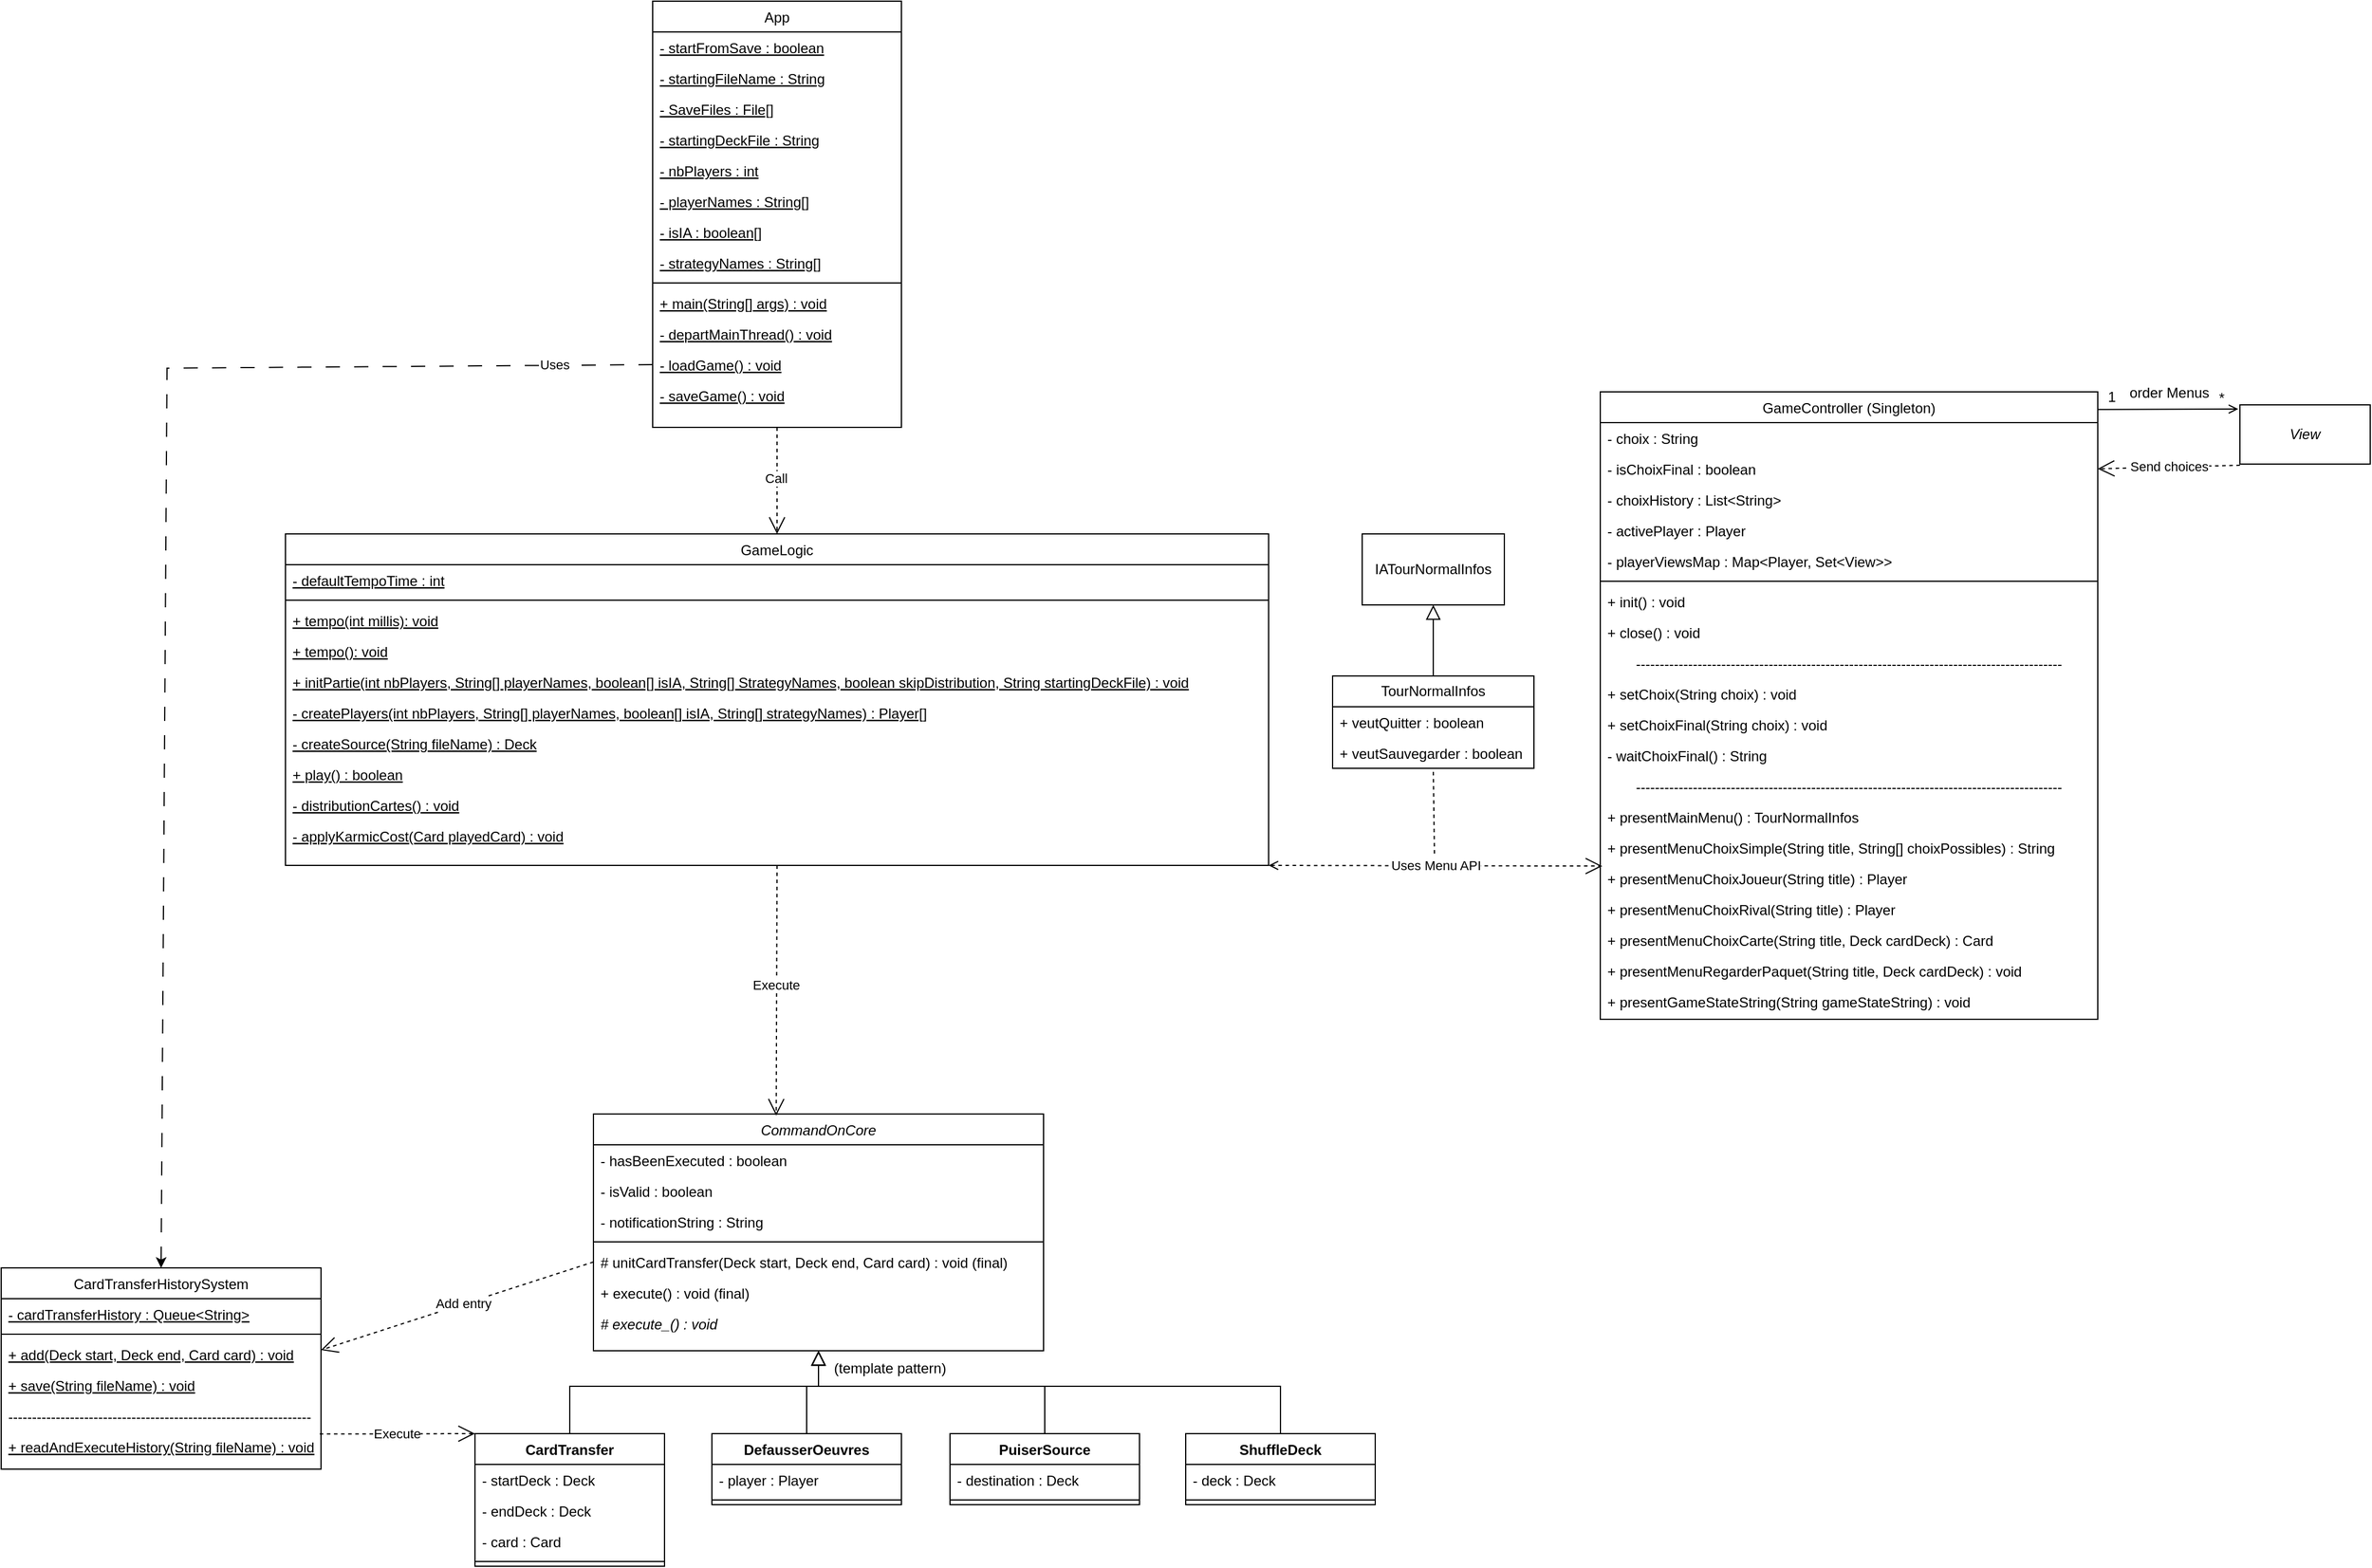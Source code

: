 <mxfile version="22.1.21" type="github">
  <diagram id="C5RBs43oDa-KdzZeNtuy" name="Page-1">
    <mxGraphModel dx="1912" dy="2164" grid="1" gridSize="10" guides="1" tooltips="1" connect="1" arrows="1" fold="1" page="1" pageScale="1" pageWidth="827" pageHeight="1169" math="0" shadow="0">
      <root>
        <mxCell id="WIyWlLk6GJQsqaUBKTNV-0" />
        <mxCell id="WIyWlLk6GJQsqaUBKTNV-1" parent="WIyWlLk6GJQsqaUBKTNV-0" />
        <mxCell id="i3LlxhzEXIOrOoSJDD8H-0" value="TourNormalInfos" style="swimlane;fontStyle=0;childLayout=stackLayout;horizontal=1;startSize=26;fillColor=none;horizontalStack=0;resizeParent=1;resizeParentMax=0;resizeLast=0;collapsible=1;marginBottom=0;whiteSpace=wrap;html=1;" vertex="1" parent="WIyWlLk6GJQsqaUBKTNV-1">
          <mxGeometry x="1484" y="360" width="170" height="78" as="geometry">
            <mxRectangle x="1484" y="360" width="130" height="30" as="alternateBounds" />
          </mxGeometry>
        </mxCell>
        <mxCell id="i3LlxhzEXIOrOoSJDD8H-1" value="+ veutQuitter : boolean" style="text;strokeColor=none;fillColor=none;align=left;verticalAlign=top;spacingLeft=4;spacingRight=4;overflow=hidden;rotatable=0;points=[[0,0.5],[1,0.5]];portConstraint=eastwest;whiteSpace=wrap;html=1;" vertex="1" parent="i3LlxhzEXIOrOoSJDD8H-0">
          <mxGeometry y="26" width="170" height="26" as="geometry" />
        </mxCell>
        <mxCell id="i3LlxhzEXIOrOoSJDD8H-2" value="+ veutSauvegarder : boolean" style="text;strokeColor=none;fillColor=none;align=left;verticalAlign=top;spacingLeft=4;spacingRight=4;overflow=hidden;rotatable=0;points=[[0,0.5],[1,0.5]];portConstraint=eastwest;whiteSpace=wrap;html=1;" vertex="1" parent="i3LlxhzEXIOrOoSJDD8H-0">
          <mxGeometry y="52" width="170" height="26" as="geometry" />
        </mxCell>
        <mxCell id="i3LlxhzEXIOrOoSJDD8H-4" value="IATourNormalInfos" style="rounded=0;whiteSpace=wrap;html=1;" vertex="1" parent="WIyWlLk6GJQsqaUBKTNV-1">
          <mxGeometry x="1509" y="240" width="120" height="60" as="geometry" />
        </mxCell>
        <mxCell id="i3LlxhzEXIOrOoSJDD8H-5" value="" style="endArrow=block;endSize=10;endFill=0;shadow=0;strokeWidth=1;rounded=0;edgeStyle=elbowEdgeStyle;elbow=vertical;exitX=0.5;exitY=0;exitDx=0;exitDy=0;entryX=0.5;entryY=1;entryDx=0;entryDy=0;" edge="1" parent="WIyWlLk6GJQsqaUBKTNV-1" source="i3LlxhzEXIOrOoSJDD8H-0" target="i3LlxhzEXIOrOoSJDD8H-4">
          <mxGeometry width="160" relative="1" as="geometry">
            <mxPoint x="1464" y="642" as="sourcePoint" />
            <mxPoint x="1784" y="560" as="targetPoint" />
          </mxGeometry>
        </mxCell>
        <mxCell id="i3LlxhzEXIOrOoSJDD8H-6" value="CommandOnCore" style="swimlane;fontStyle=2;align=center;verticalAlign=top;childLayout=stackLayout;horizontal=1;startSize=26;horizontalStack=0;resizeParent=1;resizeLast=0;collapsible=1;marginBottom=0;rounded=0;shadow=0;strokeWidth=1;" vertex="1" parent="WIyWlLk6GJQsqaUBKTNV-1">
          <mxGeometry x="860" y="730" width="380" height="200" as="geometry">
            <mxRectangle x="860" y="770" width="160" height="26" as="alternateBounds" />
          </mxGeometry>
        </mxCell>
        <mxCell id="i3LlxhzEXIOrOoSJDD8H-7" value="- hasBeenExecuted : boolean" style="text;align=left;verticalAlign=top;spacingLeft=4;spacingRight=4;overflow=hidden;rotatable=0;points=[[0,0.5],[1,0.5]];portConstraint=eastwest;" vertex="1" parent="i3LlxhzEXIOrOoSJDD8H-6">
          <mxGeometry y="26" width="380" height="26" as="geometry" />
        </mxCell>
        <mxCell id="i3LlxhzEXIOrOoSJDD8H-10" value="- isValid : boolean" style="text;align=left;verticalAlign=top;spacingLeft=4;spacingRight=4;overflow=hidden;rotatable=0;points=[[0,0.5],[1,0.5]];portConstraint=eastwest;" vertex="1" parent="i3LlxhzEXIOrOoSJDD8H-6">
          <mxGeometry y="52" width="380" height="26" as="geometry" />
        </mxCell>
        <mxCell id="i3LlxhzEXIOrOoSJDD8H-11" value="- notificationString : String" style="text;align=left;verticalAlign=top;spacingLeft=4;spacingRight=4;overflow=hidden;rotatable=0;points=[[0,0.5],[1,0.5]];portConstraint=eastwest;" vertex="1" parent="i3LlxhzEXIOrOoSJDD8H-6">
          <mxGeometry y="78" width="380" height="26" as="geometry" />
        </mxCell>
        <mxCell id="i3LlxhzEXIOrOoSJDD8H-9" value="" style="line;html=1;strokeWidth=1;align=left;verticalAlign=middle;spacingTop=-1;spacingLeft=3;spacingRight=3;rotatable=0;labelPosition=right;points=[];portConstraint=eastwest;" vertex="1" parent="i3LlxhzEXIOrOoSJDD8H-6">
          <mxGeometry y="104" width="380" height="8" as="geometry" />
        </mxCell>
        <mxCell id="i3LlxhzEXIOrOoSJDD8H-8" value="# unitCardTransfer(Deck start, Deck end, Card card) : void (final)" style="text;align=left;verticalAlign=top;spacingLeft=4;spacingRight=4;overflow=hidden;rotatable=0;points=[[0,0.5],[1,0.5]];portConstraint=eastwest;rounded=0;shadow=0;html=0;" vertex="1" parent="i3LlxhzEXIOrOoSJDD8H-6">
          <mxGeometry y="112" width="380" height="26" as="geometry" />
        </mxCell>
        <mxCell id="i3LlxhzEXIOrOoSJDD8H-13" value="+ execute() : void (final)" style="text;align=left;verticalAlign=top;spacingLeft=4;spacingRight=4;overflow=hidden;rotatable=0;points=[[0,0.5],[1,0.5]];portConstraint=eastwest;rounded=0;shadow=0;html=0;" vertex="1" parent="i3LlxhzEXIOrOoSJDD8H-6">
          <mxGeometry y="138" width="380" height="26" as="geometry" />
        </mxCell>
        <mxCell id="i3LlxhzEXIOrOoSJDD8H-14" value="# execute_() : void" style="text;align=left;verticalAlign=top;spacingLeft=4;spacingRight=4;overflow=hidden;rotatable=0;points=[[0,0.5],[1,0.5]];portConstraint=eastwest;rounded=0;shadow=0;html=0;fontStyle=2" vertex="1" parent="i3LlxhzEXIOrOoSJDD8H-6">
          <mxGeometry y="164" width="380" height="26" as="geometry" />
        </mxCell>
        <mxCell id="i3LlxhzEXIOrOoSJDD8H-15" value="CardTransfer" style="swimlane;fontStyle=1;align=center;verticalAlign=top;childLayout=stackLayout;horizontal=1;startSize=26;horizontalStack=0;resizeParent=1;resizeParentMax=0;resizeLast=0;collapsible=1;marginBottom=0;whiteSpace=wrap;html=1;" vertex="1" parent="WIyWlLk6GJQsqaUBKTNV-1">
          <mxGeometry x="760" y="1000" width="160" height="112" as="geometry" />
        </mxCell>
        <mxCell id="i3LlxhzEXIOrOoSJDD8H-19" value="- startDeck : Deck" style="text;strokeColor=none;fillColor=none;align=left;verticalAlign=top;spacingLeft=4;spacingRight=4;overflow=hidden;rotatable=0;points=[[0,0.5],[1,0.5]];portConstraint=eastwest;whiteSpace=wrap;html=1;" vertex="1" parent="i3LlxhzEXIOrOoSJDD8H-15">
          <mxGeometry y="26" width="160" height="26" as="geometry" />
        </mxCell>
        <mxCell id="i3LlxhzEXIOrOoSJDD8H-20" value="- endDeck : Deck" style="text;strokeColor=none;fillColor=none;align=left;verticalAlign=top;spacingLeft=4;spacingRight=4;overflow=hidden;rotatable=0;points=[[0,0.5],[1,0.5]];portConstraint=eastwest;whiteSpace=wrap;html=1;" vertex="1" parent="i3LlxhzEXIOrOoSJDD8H-15">
          <mxGeometry y="52" width="160" height="26" as="geometry" />
        </mxCell>
        <mxCell id="i3LlxhzEXIOrOoSJDD8H-21" value="- card : Card" style="text;strokeColor=none;fillColor=none;align=left;verticalAlign=top;spacingLeft=4;spacingRight=4;overflow=hidden;rotatable=0;points=[[0,0.5],[1,0.5]];portConstraint=eastwest;whiteSpace=wrap;html=1;" vertex="1" parent="i3LlxhzEXIOrOoSJDD8H-15">
          <mxGeometry y="78" width="160" height="26" as="geometry" />
        </mxCell>
        <mxCell id="i3LlxhzEXIOrOoSJDD8H-16" value="" style="line;strokeWidth=1;fillColor=none;align=left;verticalAlign=middle;spacingTop=-1;spacingLeft=3;spacingRight=3;rotatable=0;labelPosition=right;points=[];portConstraint=eastwest;strokeColor=inherit;" vertex="1" parent="i3LlxhzEXIOrOoSJDD8H-15">
          <mxGeometry y="104" width="160" height="8" as="geometry" />
        </mxCell>
        <mxCell id="i3LlxhzEXIOrOoSJDD8H-22" value="DefausserOeuvres" style="swimlane;fontStyle=1;align=center;verticalAlign=top;childLayout=stackLayout;horizontal=1;startSize=26;horizontalStack=0;resizeParent=1;resizeParentMax=0;resizeLast=0;collapsible=1;marginBottom=0;whiteSpace=wrap;html=1;" vertex="1" parent="WIyWlLk6GJQsqaUBKTNV-1">
          <mxGeometry x="960" y="1000" width="160" height="60" as="geometry" />
        </mxCell>
        <mxCell id="i3LlxhzEXIOrOoSJDD8H-23" value="- player : Player" style="text;strokeColor=none;fillColor=none;align=left;verticalAlign=top;spacingLeft=4;spacingRight=4;overflow=hidden;rotatable=0;points=[[0,0.5],[1,0.5]];portConstraint=eastwest;whiteSpace=wrap;html=1;" vertex="1" parent="i3LlxhzEXIOrOoSJDD8H-22">
          <mxGeometry y="26" width="160" height="26" as="geometry" />
        </mxCell>
        <mxCell id="i3LlxhzEXIOrOoSJDD8H-26" value="" style="line;strokeWidth=1;fillColor=none;align=left;verticalAlign=middle;spacingTop=-1;spacingLeft=3;spacingRight=3;rotatable=0;labelPosition=right;points=[];portConstraint=eastwest;strokeColor=inherit;" vertex="1" parent="i3LlxhzEXIOrOoSJDD8H-22">
          <mxGeometry y="52" width="160" height="8" as="geometry" />
        </mxCell>
        <mxCell id="i3LlxhzEXIOrOoSJDD8H-27" value="PuiserSource" style="swimlane;fontStyle=1;align=center;verticalAlign=top;childLayout=stackLayout;horizontal=1;startSize=26;horizontalStack=0;resizeParent=1;resizeParentMax=0;resizeLast=0;collapsible=1;marginBottom=0;whiteSpace=wrap;html=1;" vertex="1" parent="WIyWlLk6GJQsqaUBKTNV-1">
          <mxGeometry x="1161" y="1000" width="160" height="60" as="geometry" />
        </mxCell>
        <mxCell id="i3LlxhzEXIOrOoSJDD8H-28" value="- destination : Deck" style="text;strokeColor=none;fillColor=none;align=left;verticalAlign=top;spacingLeft=4;spacingRight=4;overflow=hidden;rotatable=0;points=[[0,0.5],[1,0.5]];portConstraint=eastwest;whiteSpace=wrap;html=1;" vertex="1" parent="i3LlxhzEXIOrOoSJDD8H-27">
          <mxGeometry y="26" width="160" height="26" as="geometry" />
        </mxCell>
        <mxCell id="i3LlxhzEXIOrOoSJDD8H-31" value="" style="line;strokeWidth=1;fillColor=none;align=left;verticalAlign=middle;spacingTop=-1;spacingLeft=3;spacingRight=3;rotatable=0;labelPosition=right;points=[];portConstraint=eastwest;strokeColor=inherit;" vertex="1" parent="i3LlxhzEXIOrOoSJDD8H-27">
          <mxGeometry y="52" width="160" height="8" as="geometry" />
        </mxCell>
        <mxCell id="i3LlxhzEXIOrOoSJDD8H-32" value="ShuffleDeck" style="swimlane;fontStyle=1;align=center;verticalAlign=top;childLayout=stackLayout;horizontal=1;startSize=26;horizontalStack=0;resizeParent=1;resizeParentMax=0;resizeLast=0;collapsible=1;marginBottom=0;whiteSpace=wrap;html=1;" vertex="1" parent="WIyWlLk6GJQsqaUBKTNV-1">
          <mxGeometry x="1360" y="1000" width="160" height="60" as="geometry" />
        </mxCell>
        <mxCell id="i3LlxhzEXIOrOoSJDD8H-33" value="- deck : Deck" style="text;strokeColor=none;fillColor=none;align=left;verticalAlign=top;spacingLeft=4;spacingRight=4;overflow=hidden;rotatable=0;points=[[0,0.5],[1,0.5]];portConstraint=eastwest;whiteSpace=wrap;html=1;" vertex="1" parent="i3LlxhzEXIOrOoSJDD8H-32">
          <mxGeometry y="26" width="160" height="26" as="geometry" />
        </mxCell>
        <mxCell id="i3LlxhzEXIOrOoSJDD8H-34" value="" style="line;strokeWidth=1;fillColor=none;align=left;verticalAlign=middle;spacingTop=-1;spacingLeft=3;spacingRight=3;rotatable=0;labelPosition=right;points=[];portConstraint=eastwest;strokeColor=inherit;" vertex="1" parent="i3LlxhzEXIOrOoSJDD8H-32">
          <mxGeometry y="52" width="160" height="8" as="geometry" />
        </mxCell>
        <mxCell id="i3LlxhzEXIOrOoSJDD8H-35" value="" style="endArrow=block;endSize=10;endFill=0;shadow=0;strokeWidth=1;rounded=0;edgeStyle=elbowEdgeStyle;elbow=vertical;exitX=0.5;exitY=0;exitDx=0;exitDy=0;entryX=0.5;entryY=1;entryDx=0;entryDy=0;" edge="1" parent="WIyWlLk6GJQsqaUBKTNV-1" source="i3LlxhzEXIOrOoSJDD8H-15" target="i3LlxhzEXIOrOoSJDD8H-6">
          <mxGeometry width="160" relative="1" as="geometry">
            <mxPoint x="770" y="880" as="sourcePoint" />
            <mxPoint x="930" y="790" as="targetPoint" />
            <Array as="points">
              <mxPoint x="860" y="960" />
            </Array>
          </mxGeometry>
        </mxCell>
        <mxCell id="i3LlxhzEXIOrOoSJDD8H-37" value="" style="endArrow=block;endSize=10;endFill=0;shadow=0;strokeWidth=1;rounded=0;edgeStyle=elbowEdgeStyle;elbow=vertical;exitX=0.5;exitY=0;exitDx=0;exitDy=0;entryX=0.5;entryY=1;entryDx=0;entryDy=0;" edge="1" parent="WIyWlLk6GJQsqaUBKTNV-1" source="i3LlxhzEXIOrOoSJDD8H-22" target="i3LlxhzEXIOrOoSJDD8H-6">
          <mxGeometry width="160" relative="1" as="geometry">
            <mxPoint x="850" y="1010" as="sourcePoint" />
            <mxPoint x="980" y="820" as="targetPoint" />
            <Array as="points">
              <mxPoint x="1020" y="960" />
            </Array>
          </mxGeometry>
        </mxCell>
        <mxCell id="i3LlxhzEXIOrOoSJDD8H-38" value="" style="endArrow=block;endSize=10;endFill=0;shadow=0;strokeWidth=1;rounded=0;edgeStyle=elbowEdgeStyle;elbow=vertical;exitX=0.5;exitY=0;exitDx=0;exitDy=0;entryX=0.5;entryY=1;entryDx=0;entryDy=0;" edge="1" parent="WIyWlLk6GJQsqaUBKTNV-1" source="i3LlxhzEXIOrOoSJDD8H-32" target="i3LlxhzEXIOrOoSJDD8H-6">
          <mxGeometry width="160" relative="1" as="geometry">
            <mxPoint x="860" y="1020" as="sourcePoint" />
            <mxPoint x="960" y="850" as="targetPoint" />
            <Array as="points">
              <mxPoint x="1220" y="960" />
            </Array>
          </mxGeometry>
        </mxCell>
        <mxCell id="i3LlxhzEXIOrOoSJDD8H-39" value="" style="endArrow=block;endSize=10;endFill=0;shadow=0;strokeWidth=1;rounded=0;edgeStyle=elbowEdgeStyle;elbow=vertical;exitX=0.5;exitY=0;exitDx=0;exitDy=0;entryX=0.5;entryY=1;entryDx=0;entryDy=0;" edge="1" parent="WIyWlLk6GJQsqaUBKTNV-1" source="i3LlxhzEXIOrOoSJDD8H-27" target="i3LlxhzEXIOrOoSJDD8H-6">
          <mxGeometry width="160" relative="1" as="geometry">
            <mxPoint x="870" y="1030" as="sourcePoint" />
            <mxPoint x="960" y="770" as="targetPoint" />
            <Array as="points">
              <mxPoint x="1120" y="960" />
            </Array>
          </mxGeometry>
        </mxCell>
        <mxCell id="i3LlxhzEXIOrOoSJDD8H-41" value="(template pattern)" style="text;html=1;align=center;verticalAlign=middle;resizable=0;points=[];autosize=1;strokeColor=none;fillColor=none;" vertex="1" parent="WIyWlLk6GJQsqaUBKTNV-1">
          <mxGeometry x="1050" y="930" width="120" height="30" as="geometry" />
        </mxCell>
        <mxCell id="i3LlxhzEXIOrOoSJDD8H-42" value="CardTransferHistorySystem" style="swimlane;fontStyle=0;align=center;verticalAlign=top;childLayout=stackLayout;horizontal=1;startSize=26;horizontalStack=0;resizeParent=1;resizeLast=0;collapsible=1;marginBottom=0;rounded=0;shadow=0;strokeWidth=1;" vertex="1" parent="WIyWlLk6GJQsqaUBKTNV-1">
          <mxGeometry x="360" y="860" width="270" height="170" as="geometry">
            <mxRectangle x="130" y="380" width="160" height="26" as="alternateBounds" />
          </mxGeometry>
        </mxCell>
        <mxCell id="i3LlxhzEXIOrOoSJDD8H-43" value="- cardTransferHistory : Queue&lt;String&gt;" style="text;align=left;verticalAlign=top;spacingLeft=4;spacingRight=4;overflow=hidden;rotatable=0;points=[[0,0.5],[1,0.5]];portConstraint=eastwest;fontStyle=4" vertex="1" parent="i3LlxhzEXIOrOoSJDD8H-42">
          <mxGeometry y="26" width="270" height="26" as="geometry" />
        </mxCell>
        <mxCell id="i3LlxhzEXIOrOoSJDD8H-47" value="" style="line;html=1;strokeWidth=1;align=left;verticalAlign=middle;spacingTop=-1;spacingLeft=3;spacingRight=3;rotatable=0;labelPosition=right;points=[];portConstraint=eastwest;" vertex="1" parent="i3LlxhzEXIOrOoSJDD8H-42">
          <mxGeometry y="52" width="270" height="8" as="geometry" />
        </mxCell>
        <mxCell id="i3LlxhzEXIOrOoSJDD8H-52" value="+ add(Deck start, Deck end, Card card) : void" style="text;align=left;verticalAlign=top;spacingLeft=4;spacingRight=4;overflow=hidden;rotatable=0;points=[[0,0.5],[1,0.5]];portConstraint=eastwest;fontStyle=4" vertex="1" parent="i3LlxhzEXIOrOoSJDD8H-42">
          <mxGeometry y="60" width="270" height="26" as="geometry" />
        </mxCell>
        <mxCell id="i3LlxhzEXIOrOoSJDD8H-53" value="+ save(String fileName) : void" style="text;align=left;verticalAlign=top;spacingLeft=4;spacingRight=4;overflow=hidden;rotatable=0;points=[[0,0.5],[1,0.5]];portConstraint=eastwest;fontStyle=4" vertex="1" parent="i3LlxhzEXIOrOoSJDD8H-42">
          <mxGeometry y="86" width="270" height="26" as="geometry" />
        </mxCell>
        <mxCell id="i3LlxhzEXIOrOoSJDD8H-55" value="----------------------------------------------------------------" style="text;align=left;verticalAlign=top;spacingLeft=4;spacingRight=4;overflow=hidden;rotatable=0;points=[[0,0.5],[1,0.5]];portConstraint=eastwest;fontStyle=0" vertex="1" parent="i3LlxhzEXIOrOoSJDD8H-42">
          <mxGeometry y="112" width="270" height="26" as="geometry" />
        </mxCell>
        <mxCell id="i3LlxhzEXIOrOoSJDD8H-54" value="+ readAndExecuteHistory(String fileName) : void" style="text;align=left;verticalAlign=top;spacingLeft=4;spacingRight=4;overflow=hidden;rotatable=0;points=[[0,0.5],[1,0.5]];portConstraint=eastwest;fontStyle=4" vertex="1" parent="i3LlxhzEXIOrOoSJDD8H-42">
          <mxGeometry y="138" width="270" height="26" as="geometry" />
        </mxCell>
        <mxCell id="i3LlxhzEXIOrOoSJDD8H-60" value="Execute" style="endArrow=open;endSize=12;dashed=1;html=1;rounded=0;exitX=0.996;exitY=0.088;exitDx=0;exitDy=0;entryX=0;entryY=0;entryDx=0;entryDy=0;exitPerimeter=0;" edge="1" parent="WIyWlLk6GJQsqaUBKTNV-1" source="i3LlxhzEXIOrOoSJDD8H-54" target="i3LlxhzEXIOrOoSJDD8H-15">
          <mxGeometry width="160" relative="1" as="geometry">
            <mxPoint x="680" y="960" as="sourcePoint" />
            <mxPoint x="840" y="960" as="targetPoint" />
          </mxGeometry>
        </mxCell>
        <mxCell id="i3LlxhzEXIOrOoSJDD8H-61" value="Add entry" style="endArrow=open;endSize=12;dashed=1;html=1;rounded=0;entryX=1;entryY=0.5;entryDx=0;entryDy=0;exitX=0;exitY=0.5;exitDx=0;exitDy=0;" edge="1" parent="WIyWlLk6GJQsqaUBKTNV-1" source="i3LlxhzEXIOrOoSJDD8H-8">
          <mxGeometry x="-0.045" y="-1" width="160" relative="1" as="geometry">
            <mxPoint x="780" y="880" as="sourcePoint" />
            <mxPoint x="630" y="929.41" as="targetPoint" />
            <mxPoint as="offset" />
          </mxGeometry>
        </mxCell>
        <mxCell id="i3LlxhzEXIOrOoSJDD8H-63" value="GameController (Singleton)&#xa;" style="swimlane;fontStyle=0;align=center;verticalAlign=top;childLayout=stackLayout;horizontal=1;startSize=26;horizontalStack=0;resizeParent=1;resizeLast=0;collapsible=1;marginBottom=0;rounded=0;shadow=0;strokeWidth=1;" vertex="1" parent="WIyWlLk6GJQsqaUBKTNV-1">
          <mxGeometry x="1710" y="120" width="420" height="530" as="geometry">
            <mxRectangle x="860" y="770" width="160" height="26" as="alternateBounds" />
          </mxGeometry>
        </mxCell>
        <mxCell id="i3LlxhzEXIOrOoSJDD8H-64" value="- choix : String" style="text;align=left;verticalAlign=top;spacingLeft=4;spacingRight=4;overflow=hidden;rotatable=0;points=[[0,0.5],[1,0.5]];portConstraint=eastwest;" vertex="1" parent="i3LlxhzEXIOrOoSJDD8H-63">
          <mxGeometry y="26" width="420" height="26" as="geometry" />
        </mxCell>
        <mxCell id="i3LlxhzEXIOrOoSJDD8H-65" value="- isChoixFinal : boolean" style="text;align=left;verticalAlign=top;spacingLeft=4;spacingRight=4;overflow=hidden;rotatable=0;points=[[0,0.5],[1,0.5]];portConstraint=eastwest;" vertex="1" parent="i3LlxhzEXIOrOoSJDD8H-63">
          <mxGeometry y="52" width="420" height="26" as="geometry" />
        </mxCell>
        <mxCell id="i3LlxhzEXIOrOoSJDD8H-66" value="- choixHistory : List&lt;String&gt;" style="text;align=left;verticalAlign=top;spacingLeft=4;spacingRight=4;overflow=hidden;rotatable=0;points=[[0,0.5],[1,0.5]];portConstraint=eastwest;" vertex="1" parent="i3LlxhzEXIOrOoSJDD8H-63">
          <mxGeometry y="78" width="420" height="26" as="geometry" />
        </mxCell>
        <mxCell id="i3LlxhzEXIOrOoSJDD8H-71" value="- activePlayer : Player" style="text;align=left;verticalAlign=top;spacingLeft=4;spacingRight=4;overflow=hidden;rotatable=0;points=[[0,0.5],[1,0.5]];portConstraint=eastwest;" vertex="1" parent="i3LlxhzEXIOrOoSJDD8H-63">
          <mxGeometry y="104" width="420" height="26" as="geometry" />
        </mxCell>
        <mxCell id="i3LlxhzEXIOrOoSJDD8H-72" value="- playerViewsMap : Map&lt;Player, Set&lt;View&gt;&gt; " style="text;align=left;verticalAlign=top;spacingLeft=4;spacingRight=4;overflow=hidden;rotatable=0;points=[[0,0.5],[1,0.5]];portConstraint=eastwest;" vertex="1" parent="i3LlxhzEXIOrOoSJDD8H-63">
          <mxGeometry y="130" width="420" height="26" as="geometry" />
        </mxCell>
        <mxCell id="i3LlxhzEXIOrOoSJDD8H-67" value="" style="line;html=1;strokeWidth=1;align=left;verticalAlign=middle;spacingTop=-1;spacingLeft=3;spacingRight=3;rotatable=0;labelPosition=right;points=[];portConstraint=eastwest;" vertex="1" parent="i3LlxhzEXIOrOoSJDD8H-63">
          <mxGeometry y="156" width="420" height="8" as="geometry" />
        </mxCell>
        <mxCell id="i3LlxhzEXIOrOoSJDD8H-68" value="+ init() : void" style="text;align=left;verticalAlign=top;spacingLeft=4;spacingRight=4;overflow=hidden;rotatable=0;points=[[0,0.5],[1,0.5]];portConstraint=eastwest;rounded=0;shadow=0;html=0;" vertex="1" parent="i3LlxhzEXIOrOoSJDD8H-63">
          <mxGeometry y="164" width="420" height="26" as="geometry" />
        </mxCell>
        <mxCell id="i3LlxhzEXIOrOoSJDD8H-78" value="+ close() : void" style="text;align=left;verticalAlign=top;spacingLeft=4;spacingRight=4;overflow=hidden;rotatable=0;points=[[0,0.5],[1,0.5]];portConstraint=eastwest;rounded=0;shadow=0;html=0;" vertex="1" parent="i3LlxhzEXIOrOoSJDD8H-63">
          <mxGeometry y="190" width="420" height="26" as="geometry" />
        </mxCell>
        <mxCell id="i3LlxhzEXIOrOoSJDD8H-84" value="------------------------------------------------------------------------------------------" style="text;align=center;verticalAlign=top;spacingLeft=4;spacingRight=4;overflow=hidden;rotatable=0;points=[[0,0.5],[1,0.5]];portConstraint=eastwest;rounded=0;shadow=0;html=0;" vertex="1" parent="i3LlxhzEXIOrOoSJDD8H-63">
          <mxGeometry y="216" width="420" height="26" as="geometry" />
        </mxCell>
        <mxCell id="i3LlxhzEXIOrOoSJDD8H-81" value="+ setChoix(String choix) : void" style="text;align=left;verticalAlign=top;spacingLeft=4;spacingRight=4;overflow=hidden;rotatable=0;points=[[0,0.5],[1,0.5]];portConstraint=eastwest;rounded=0;shadow=0;html=0;" vertex="1" parent="i3LlxhzEXIOrOoSJDD8H-63">
          <mxGeometry y="242" width="420" height="26" as="geometry" />
        </mxCell>
        <mxCell id="i3LlxhzEXIOrOoSJDD8H-83" value="+ setChoixFinal(String choix) : void" style="text;align=left;verticalAlign=top;spacingLeft=4;spacingRight=4;overflow=hidden;rotatable=0;points=[[0,0.5],[1,0.5]];portConstraint=eastwest;rounded=0;shadow=0;html=0;" vertex="1" parent="i3LlxhzEXIOrOoSJDD8H-63">
          <mxGeometry y="268" width="420" height="26" as="geometry" />
        </mxCell>
        <mxCell id="i3LlxhzEXIOrOoSJDD8H-82" value="- waitChoixFinal() : String" style="text;align=left;verticalAlign=top;spacingLeft=4;spacingRight=4;overflow=hidden;rotatable=0;points=[[0,0.5],[1,0.5]];portConstraint=eastwest;rounded=0;shadow=0;html=0;" vertex="1" parent="i3LlxhzEXIOrOoSJDD8H-63">
          <mxGeometry y="294" width="420" height="26" as="geometry" />
        </mxCell>
        <mxCell id="i3LlxhzEXIOrOoSJDD8H-86" value="------------------------------------------------------------------------------------------" style="text;align=center;verticalAlign=top;spacingLeft=4;spacingRight=4;overflow=hidden;rotatable=0;points=[[0,0.5],[1,0.5]];portConstraint=eastwest;rounded=0;shadow=0;html=0;" vertex="1" parent="i3LlxhzEXIOrOoSJDD8H-63">
          <mxGeometry y="320" width="420" height="26" as="geometry" />
        </mxCell>
        <mxCell id="i3LlxhzEXIOrOoSJDD8H-85" value="+ presentMainMenu() : TourNormalInfos" style="text;align=left;verticalAlign=top;spacingLeft=4;spacingRight=4;overflow=hidden;rotatable=0;points=[[0,0.5],[1,0.5]];portConstraint=eastwest;rounded=0;shadow=0;html=0;" vertex="1" parent="i3LlxhzEXIOrOoSJDD8H-63">
          <mxGeometry y="346" width="420" height="26" as="geometry" />
        </mxCell>
        <mxCell id="i3LlxhzEXIOrOoSJDD8H-89" value="+ presentMenuChoixSimple(String title, String[] choixPossibles) : String" style="text;align=left;verticalAlign=top;spacingLeft=4;spacingRight=4;overflow=hidden;rotatable=0;points=[[0,0.5],[1,0.5]];portConstraint=eastwest;rounded=0;shadow=0;html=0;" vertex="1" parent="i3LlxhzEXIOrOoSJDD8H-63">
          <mxGeometry y="372" width="420" height="26" as="geometry" />
        </mxCell>
        <mxCell id="i3LlxhzEXIOrOoSJDD8H-91" value="+ presentMenuChoixJoueur(String title) : Player" style="text;align=left;verticalAlign=top;spacingLeft=4;spacingRight=4;overflow=hidden;rotatable=0;points=[[0,0.5],[1,0.5]];portConstraint=eastwest;rounded=0;shadow=0;html=0;" vertex="1" parent="i3LlxhzEXIOrOoSJDD8H-63">
          <mxGeometry y="398" width="420" height="26" as="geometry" />
        </mxCell>
        <mxCell id="i3LlxhzEXIOrOoSJDD8H-88" value="+ presentMenuChoixRival(String title) : Player" style="text;align=left;verticalAlign=top;spacingLeft=4;spacingRight=4;overflow=hidden;rotatable=0;points=[[0,0.5],[1,0.5]];portConstraint=eastwest;rounded=0;shadow=0;html=0;" vertex="1" parent="i3LlxhzEXIOrOoSJDD8H-63">
          <mxGeometry y="424" width="420" height="26" as="geometry" />
        </mxCell>
        <mxCell id="i3LlxhzEXIOrOoSJDD8H-92" value="+ presentMenuChoixCarte(String title, Deck cardDeck) : Card" style="text;align=left;verticalAlign=top;spacingLeft=4;spacingRight=4;overflow=hidden;rotatable=0;points=[[0,0.5],[1,0.5]];portConstraint=eastwest;rounded=0;shadow=0;html=0;" vertex="1" parent="i3LlxhzEXIOrOoSJDD8H-63">
          <mxGeometry y="450" width="420" height="26" as="geometry" />
        </mxCell>
        <mxCell id="i3LlxhzEXIOrOoSJDD8H-93" value="+ presentMenuRegarderPaquet(String title, Deck cardDeck) : void" style="text;align=left;verticalAlign=top;spacingLeft=4;spacingRight=4;overflow=hidden;rotatable=0;points=[[0,0.5],[1,0.5]];portConstraint=eastwest;rounded=0;shadow=0;html=0;" vertex="1" parent="i3LlxhzEXIOrOoSJDD8H-63">
          <mxGeometry y="476" width="420" height="26" as="geometry" />
        </mxCell>
        <mxCell id="i3LlxhzEXIOrOoSJDD8H-90" value="+ presentGameStateString(String gameStateString) : void" style="text;align=left;verticalAlign=top;spacingLeft=4;spacingRight=4;overflow=hidden;rotatable=0;points=[[0,0.5],[1,0.5]];portConstraint=eastwest;rounded=0;shadow=0;html=0;" vertex="1" parent="i3LlxhzEXIOrOoSJDD8H-63">
          <mxGeometry y="502" width="420" height="26" as="geometry" />
        </mxCell>
        <mxCell id="i3LlxhzEXIOrOoSJDD8H-73" value="&lt;i&gt;View&lt;/i&gt;" style="html=1;whiteSpace=wrap;" vertex="1" parent="WIyWlLk6GJQsqaUBKTNV-1">
          <mxGeometry x="2250" y="131" width="110" height="50" as="geometry" />
        </mxCell>
        <mxCell id="i3LlxhzEXIOrOoSJDD8H-74" value="" style="endArrow=open;shadow=0;strokeWidth=1;rounded=0;endFill=1;edgeStyle=elbowEdgeStyle;elbow=vertical;exitX=0.999;exitY=0.028;exitDx=0;exitDy=0;exitPerimeter=0;entryX=-0.013;entryY=0.056;entryDx=0;entryDy=0;entryPerimeter=0;" edge="1" parent="WIyWlLk6GJQsqaUBKTNV-1" source="i3LlxhzEXIOrOoSJDD8H-63" target="i3LlxhzEXIOrOoSJDD8H-73">
          <mxGeometry x="0.5" y="41" relative="1" as="geometry">
            <mxPoint x="2420" y="90" as="sourcePoint" />
            <mxPoint x="2190" y="160" as="targetPoint" />
            <mxPoint x="-40" y="32" as="offset" />
          </mxGeometry>
        </mxCell>
        <mxCell id="i3LlxhzEXIOrOoSJDD8H-75" value="1" style="resizable=0;align=left;verticalAlign=bottom;labelBackgroundColor=none;fontSize=12;" connectable="0" vertex="1" parent="i3LlxhzEXIOrOoSJDD8H-74">
          <mxGeometry x="-1" relative="1" as="geometry">
            <mxPoint x="7" y="-2" as="offset" />
          </mxGeometry>
        </mxCell>
        <mxCell id="i3LlxhzEXIOrOoSJDD8H-76" value="*" style="resizable=0;align=right;verticalAlign=bottom;labelBackgroundColor=none;fontSize=12;" connectable="0" vertex="1" parent="i3LlxhzEXIOrOoSJDD8H-74">
          <mxGeometry x="1" relative="1" as="geometry">
            <mxPoint x="-10" as="offset" />
          </mxGeometry>
        </mxCell>
        <mxCell id="i3LlxhzEXIOrOoSJDD8H-77" value="order Menus" style="text;html=1;resizable=0;points=[];;align=center;verticalAlign=middle;labelBackgroundColor=none;rounded=0;shadow=0;strokeWidth=1;fontSize=12;" vertex="1" connectable="0" parent="i3LlxhzEXIOrOoSJDD8H-74">
          <mxGeometry x="0.5" y="49" relative="1" as="geometry">
            <mxPoint x="-29" y="35" as="offset" />
          </mxGeometry>
        </mxCell>
        <mxCell id="i3LlxhzEXIOrOoSJDD8H-79" value="Send choices" style="endArrow=open;endSize=12;dashed=1;html=1;rounded=0;entryX=1;entryY=0.5;entryDx=0;entryDy=0;" edge="1" parent="WIyWlLk6GJQsqaUBKTNV-1" target="i3LlxhzEXIOrOoSJDD8H-65">
          <mxGeometry width="160" relative="1" as="geometry">
            <mxPoint x="2250" y="182" as="sourcePoint" />
            <mxPoint x="2530" y="182" as="targetPoint" />
          </mxGeometry>
        </mxCell>
        <mxCell id="i3LlxhzEXIOrOoSJDD8H-96" value="GameLogic" style="swimlane;fontStyle=0;align=center;verticalAlign=top;childLayout=stackLayout;horizontal=1;startSize=26;horizontalStack=0;resizeParent=1;resizeLast=0;collapsible=1;marginBottom=0;rounded=0;shadow=0;strokeWidth=1;" vertex="1" parent="WIyWlLk6GJQsqaUBKTNV-1">
          <mxGeometry x="600" y="240" width="830" height="280" as="geometry">
            <mxRectangle x="860" y="770" width="160" height="26" as="alternateBounds" />
          </mxGeometry>
        </mxCell>
        <mxCell id="i3LlxhzEXIOrOoSJDD8H-97" value="- defaultTempoTime : int" style="text;align=left;verticalAlign=top;spacingLeft=4;spacingRight=4;overflow=hidden;rotatable=0;points=[[0,0.5],[1,0.5]];portConstraint=eastwest;fontStyle=4" vertex="1" parent="i3LlxhzEXIOrOoSJDD8H-96">
          <mxGeometry y="26" width="830" height="26" as="geometry" />
        </mxCell>
        <mxCell id="i3LlxhzEXIOrOoSJDD8H-102" value="" style="line;html=1;strokeWidth=1;align=left;verticalAlign=middle;spacingTop=-1;spacingLeft=3;spacingRight=3;rotatable=0;labelPosition=right;points=[];portConstraint=eastwest;" vertex="1" parent="i3LlxhzEXIOrOoSJDD8H-96">
          <mxGeometry y="52" width="830" height="8" as="geometry" />
        </mxCell>
        <mxCell id="i3LlxhzEXIOrOoSJDD8H-117" value="+ tempo(int millis): void" style="text;align=left;verticalAlign=top;spacingLeft=4;spacingRight=4;overflow=hidden;rotatable=0;points=[[0,0.5],[1,0.5]];portConstraint=eastwest;fontStyle=4" vertex="1" parent="i3LlxhzEXIOrOoSJDD8H-96">
          <mxGeometry y="60" width="830" height="26" as="geometry" />
        </mxCell>
        <mxCell id="i3LlxhzEXIOrOoSJDD8H-118" value="+ tempo(): void" style="text;align=left;verticalAlign=top;spacingLeft=4;spacingRight=4;overflow=hidden;rotatable=0;points=[[0,0.5],[1,0.5]];portConstraint=eastwest;fontStyle=4" vertex="1" parent="i3LlxhzEXIOrOoSJDD8H-96">
          <mxGeometry y="86" width="830" height="26" as="geometry" />
        </mxCell>
        <mxCell id="i3LlxhzEXIOrOoSJDD8H-119" value="+ initPartie(int nbPlayers, String[] playerNames, boolean[] isIA, String[] StrategyNames, boolean skipDistribution, String startingDeckFile) : void" style="text;align=left;verticalAlign=top;spacingLeft=4;spacingRight=4;overflow=hidden;rotatable=0;points=[[0,0.5],[1,0.5]];portConstraint=eastwest;fontStyle=4" vertex="1" parent="i3LlxhzEXIOrOoSJDD8H-96">
          <mxGeometry y="112" width="830" height="26" as="geometry" />
        </mxCell>
        <mxCell id="i3LlxhzEXIOrOoSJDD8H-125" value="- createPlayers(int nbPlayers, String[] playerNames, boolean[] isIA, String[] strategyNames) : Player[]" style="text;align=left;verticalAlign=top;spacingLeft=4;spacingRight=4;overflow=hidden;rotatable=0;points=[[0,0.5],[1,0.5]];portConstraint=eastwest;fontStyle=4" vertex="1" parent="i3LlxhzEXIOrOoSJDD8H-96">
          <mxGeometry y="138" width="830" height="26" as="geometry" />
        </mxCell>
        <mxCell id="i3LlxhzEXIOrOoSJDD8H-126" value="- createSource(String fileName) : Deck" style="text;align=left;verticalAlign=top;spacingLeft=4;spacingRight=4;overflow=hidden;rotatable=0;points=[[0,0.5],[1,0.5]];portConstraint=eastwest;fontStyle=4" vertex="1" parent="i3LlxhzEXIOrOoSJDD8H-96">
          <mxGeometry y="164" width="830" height="26" as="geometry" />
        </mxCell>
        <mxCell id="i3LlxhzEXIOrOoSJDD8H-121" value="+ play() : boolean" style="text;align=left;verticalAlign=top;spacingLeft=4;spacingRight=4;overflow=hidden;rotatable=0;points=[[0,0.5],[1,0.5]];portConstraint=eastwest;fontStyle=4" vertex="1" parent="i3LlxhzEXIOrOoSJDD8H-96">
          <mxGeometry y="190" width="830" height="26" as="geometry" />
        </mxCell>
        <mxCell id="i3LlxhzEXIOrOoSJDD8H-122" value="- distributionCartes() : void" style="text;align=left;verticalAlign=top;spacingLeft=4;spacingRight=4;overflow=hidden;rotatable=0;points=[[0,0.5],[1,0.5]];portConstraint=eastwest;fontStyle=4" vertex="1" parent="i3LlxhzEXIOrOoSJDD8H-96">
          <mxGeometry y="216" width="830" height="26" as="geometry" />
        </mxCell>
        <mxCell id="i3LlxhzEXIOrOoSJDD8H-123" value="- applyKarmicCost(Card playedCard) : void" style="text;align=left;verticalAlign=top;spacingLeft=4;spacingRight=4;overflow=hidden;rotatable=0;points=[[0,0.5],[1,0.5]];portConstraint=eastwest;fontStyle=4" vertex="1" parent="i3LlxhzEXIOrOoSJDD8H-96">
          <mxGeometry y="242" width="830" height="26" as="geometry" />
        </mxCell>
        <mxCell id="i3LlxhzEXIOrOoSJDD8H-129" value="Uses Menu API" style="endArrow=open;endSize=12;dashed=1;html=1;rounded=0;entryX=0.004;entryY=0.099;entryDx=0;entryDy=0;exitX=1;exitY=1;exitDx=0;exitDy=0;entryPerimeter=0;startArrow=open;startFill=0;targetPerimeterSpacing=12;sourcePerimeterSpacing=6;" edge="1" parent="WIyWlLk6GJQsqaUBKTNV-1" source="i3LlxhzEXIOrOoSJDD8H-96" target="i3LlxhzEXIOrOoSJDD8H-91">
          <mxGeometry width="160" relative="1" as="geometry">
            <mxPoint x="1620" y="520" as="sourcePoint" />
            <mxPoint x="1500" y="523" as="targetPoint" />
          </mxGeometry>
        </mxCell>
        <mxCell id="i3LlxhzEXIOrOoSJDD8H-131" value="" style="endArrow=none;dashed=1;html=1;rounded=0;entryX=0.5;entryY=1;entryDx=0;entryDy=0;" edge="1" parent="WIyWlLk6GJQsqaUBKTNV-1" target="i3LlxhzEXIOrOoSJDD8H-0">
          <mxGeometry width="50" height="50" relative="1" as="geometry">
            <mxPoint x="1570" y="510" as="sourcePoint" />
            <mxPoint x="1570" y="450" as="targetPoint" />
          </mxGeometry>
        </mxCell>
        <mxCell id="i3LlxhzEXIOrOoSJDD8H-132" value="Execute" style="endArrow=open;endSize=12;dashed=1;html=1;rounded=0;entryX=0.406;entryY=0.007;entryDx=0;entryDy=0;exitX=0.5;exitY=1;exitDx=0;exitDy=0;entryPerimeter=0;" edge="1" parent="WIyWlLk6GJQsqaUBKTNV-1" source="i3LlxhzEXIOrOoSJDD8H-96" target="i3LlxhzEXIOrOoSJDD8H-6">
          <mxGeometry x="-0.045" y="-1" width="160" relative="1" as="geometry">
            <mxPoint x="1080" y="575.59" as="sourcePoint" />
            <mxPoint x="850" y="650.0" as="targetPoint" />
            <mxPoint as="offset" />
          </mxGeometry>
        </mxCell>
        <mxCell id="i3LlxhzEXIOrOoSJDD8H-133" value="App" style="swimlane;fontStyle=0;align=center;verticalAlign=top;childLayout=stackLayout;horizontal=1;startSize=26;horizontalStack=0;resizeParent=1;resizeLast=0;collapsible=1;marginBottom=0;rounded=0;shadow=0;strokeWidth=1;" vertex="1" parent="WIyWlLk6GJQsqaUBKTNV-1">
          <mxGeometry x="910" y="-210" width="210" height="360" as="geometry">
            <mxRectangle x="860" y="770" width="160" height="26" as="alternateBounds" />
          </mxGeometry>
        </mxCell>
        <mxCell id="i3LlxhzEXIOrOoSJDD8H-134" value="- startFromSave : boolean" style="text;align=left;verticalAlign=top;spacingLeft=4;spacingRight=4;overflow=hidden;rotatable=0;points=[[0,0.5],[1,0.5]];portConstraint=eastwest;fontStyle=4" vertex="1" parent="i3LlxhzEXIOrOoSJDD8H-133">
          <mxGeometry y="26" width="210" height="26" as="geometry" />
        </mxCell>
        <mxCell id="i3LlxhzEXIOrOoSJDD8H-144" value="- startingFileName : String" style="text;align=left;verticalAlign=top;spacingLeft=4;spacingRight=4;overflow=hidden;rotatable=0;points=[[0,0.5],[1,0.5]];portConstraint=eastwest;fontStyle=4" vertex="1" parent="i3LlxhzEXIOrOoSJDD8H-133">
          <mxGeometry y="52" width="210" height="26" as="geometry" />
        </mxCell>
        <mxCell id="i3LlxhzEXIOrOoSJDD8H-145" value="- SaveFiles : File[]" style="text;align=left;verticalAlign=top;spacingLeft=4;spacingRight=4;overflow=hidden;rotatable=0;points=[[0,0.5],[1,0.5]];portConstraint=eastwest;fontStyle=4" vertex="1" parent="i3LlxhzEXIOrOoSJDD8H-133">
          <mxGeometry y="78" width="210" height="26" as="geometry" />
        </mxCell>
        <mxCell id="i3LlxhzEXIOrOoSJDD8H-146" value="- startingDeckFile : String" style="text;align=left;verticalAlign=top;spacingLeft=4;spacingRight=4;overflow=hidden;rotatable=0;points=[[0,0.5],[1,0.5]];portConstraint=eastwest;fontStyle=4" vertex="1" parent="i3LlxhzEXIOrOoSJDD8H-133">
          <mxGeometry y="104" width="210" height="26" as="geometry" />
        </mxCell>
        <mxCell id="i3LlxhzEXIOrOoSJDD8H-147" value="- nbPlayers : int" style="text;align=left;verticalAlign=top;spacingLeft=4;spacingRight=4;overflow=hidden;rotatable=0;points=[[0,0.5],[1,0.5]];portConstraint=eastwest;fontStyle=4" vertex="1" parent="i3LlxhzEXIOrOoSJDD8H-133">
          <mxGeometry y="130" width="210" height="26" as="geometry" />
        </mxCell>
        <mxCell id="i3LlxhzEXIOrOoSJDD8H-148" value="- playerNames : String[]" style="text;align=left;verticalAlign=top;spacingLeft=4;spacingRight=4;overflow=hidden;rotatable=0;points=[[0,0.5],[1,0.5]];portConstraint=eastwest;fontStyle=4" vertex="1" parent="i3LlxhzEXIOrOoSJDD8H-133">
          <mxGeometry y="156" width="210" height="26" as="geometry" />
        </mxCell>
        <mxCell id="i3LlxhzEXIOrOoSJDD8H-150" value="- isIA : boolean[]" style="text;align=left;verticalAlign=top;spacingLeft=4;spacingRight=4;overflow=hidden;rotatable=0;points=[[0,0.5],[1,0.5]];portConstraint=eastwest;fontStyle=4" vertex="1" parent="i3LlxhzEXIOrOoSJDD8H-133">
          <mxGeometry y="182" width="210" height="26" as="geometry" />
        </mxCell>
        <mxCell id="i3LlxhzEXIOrOoSJDD8H-151" value="- strategyNames : String[]" style="text;align=left;verticalAlign=top;spacingLeft=4;spacingRight=4;overflow=hidden;rotatable=0;points=[[0,0.5],[1,0.5]];portConstraint=eastwest;fontStyle=4" vertex="1" parent="i3LlxhzEXIOrOoSJDD8H-133">
          <mxGeometry y="208" width="210" height="26" as="geometry" />
        </mxCell>
        <mxCell id="i3LlxhzEXIOrOoSJDD8H-135" value="" style="line;html=1;strokeWidth=1;align=left;verticalAlign=middle;spacingTop=-1;spacingLeft=3;spacingRight=3;rotatable=0;labelPosition=right;points=[];portConstraint=eastwest;" vertex="1" parent="i3LlxhzEXIOrOoSJDD8H-133">
          <mxGeometry y="234" width="210" height="8" as="geometry" />
        </mxCell>
        <mxCell id="i3LlxhzEXIOrOoSJDD8H-136" value="+ main(String[] args) : void" style="text;align=left;verticalAlign=top;spacingLeft=4;spacingRight=4;overflow=hidden;rotatable=0;points=[[0,0.5],[1,0.5]];portConstraint=eastwest;fontStyle=4" vertex="1" parent="i3LlxhzEXIOrOoSJDD8H-133">
          <mxGeometry y="242" width="210" height="26" as="geometry" />
        </mxCell>
        <mxCell id="i3LlxhzEXIOrOoSJDD8H-137" value="- departMainThread() : void" style="text;align=left;verticalAlign=top;spacingLeft=4;spacingRight=4;overflow=hidden;rotatable=0;points=[[0,0.5],[1,0.5]];portConstraint=eastwest;fontStyle=4" vertex="1" parent="i3LlxhzEXIOrOoSJDD8H-133">
          <mxGeometry y="268" width="210" height="26" as="geometry" />
        </mxCell>
        <mxCell id="i3LlxhzEXIOrOoSJDD8H-152" value="- loadGame() : void" style="text;align=left;verticalAlign=top;spacingLeft=4;spacingRight=4;overflow=hidden;rotatable=0;points=[[0,0.5],[1,0.5]];portConstraint=eastwest;fontStyle=4" vertex="1" parent="i3LlxhzEXIOrOoSJDD8H-133">
          <mxGeometry y="294" width="210" height="26" as="geometry" />
        </mxCell>
        <mxCell id="i3LlxhzEXIOrOoSJDD8H-153" value="- saveGame() : void" style="text;align=left;verticalAlign=top;spacingLeft=4;spacingRight=4;overflow=hidden;rotatable=0;points=[[0,0.5],[1,0.5]];portConstraint=eastwest;fontStyle=4" vertex="1" parent="i3LlxhzEXIOrOoSJDD8H-133">
          <mxGeometry y="320" width="210" height="26" as="geometry" />
        </mxCell>
        <mxCell id="i3LlxhzEXIOrOoSJDD8H-154" value="Call" style="endArrow=open;endSize=12;dashed=1;html=1;rounded=0;entryX=0.5;entryY=0;entryDx=0;entryDy=0;exitX=0.5;exitY=1;exitDx=0;exitDy=0;" edge="1" parent="WIyWlLk6GJQsqaUBKTNV-1" source="i3LlxhzEXIOrOoSJDD8H-133" target="i3LlxhzEXIOrOoSJDD8H-96">
          <mxGeometry x="-0.045" y="-1" width="160" relative="1" as="geometry">
            <mxPoint x="1181" y="120" as="sourcePoint" />
            <mxPoint x="1180" y="331" as="targetPoint" />
            <mxPoint as="offset" />
          </mxGeometry>
        </mxCell>
        <mxCell id="i3LlxhzEXIOrOoSJDD8H-156" value="" style="endArrow=classic;html=1;rounded=0;entryX=0.5;entryY=0;entryDx=0;entryDy=0;exitX=0;exitY=0.5;exitDx=0;exitDy=0;dashed=1;dashPattern=12 12;" edge="1" parent="WIyWlLk6GJQsqaUBKTNV-1" source="i3LlxhzEXIOrOoSJDD8H-152" target="i3LlxhzEXIOrOoSJDD8H-42">
          <mxGeometry width="50" height="50" relative="1" as="geometry">
            <mxPoint x="800" y="110" as="sourcePoint" />
            <mxPoint x="980" y="530" as="targetPoint" />
            <Array as="points">
              <mxPoint x="500" y="100" />
            </Array>
          </mxGeometry>
        </mxCell>
        <mxCell id="i3LlxhzEXIOrOoSJDD8H-157" value="Uses" style="edgeLabel;html=1;align=center;verticalAlign=middle;resizable=0;points=[];" vertex="1" connectable="0" parent="i3LlxhzEXIOrOoSJDD8H-156">
          <mxGeometry x="-0.559" relative="1" as="geometry">
            <mxPoint x="175" y="-2" as="offset" />
          </mxGeometry>
        </mxCell>
      </root>
    </mxGraphModel>
  </diagram>
</mxfile>
